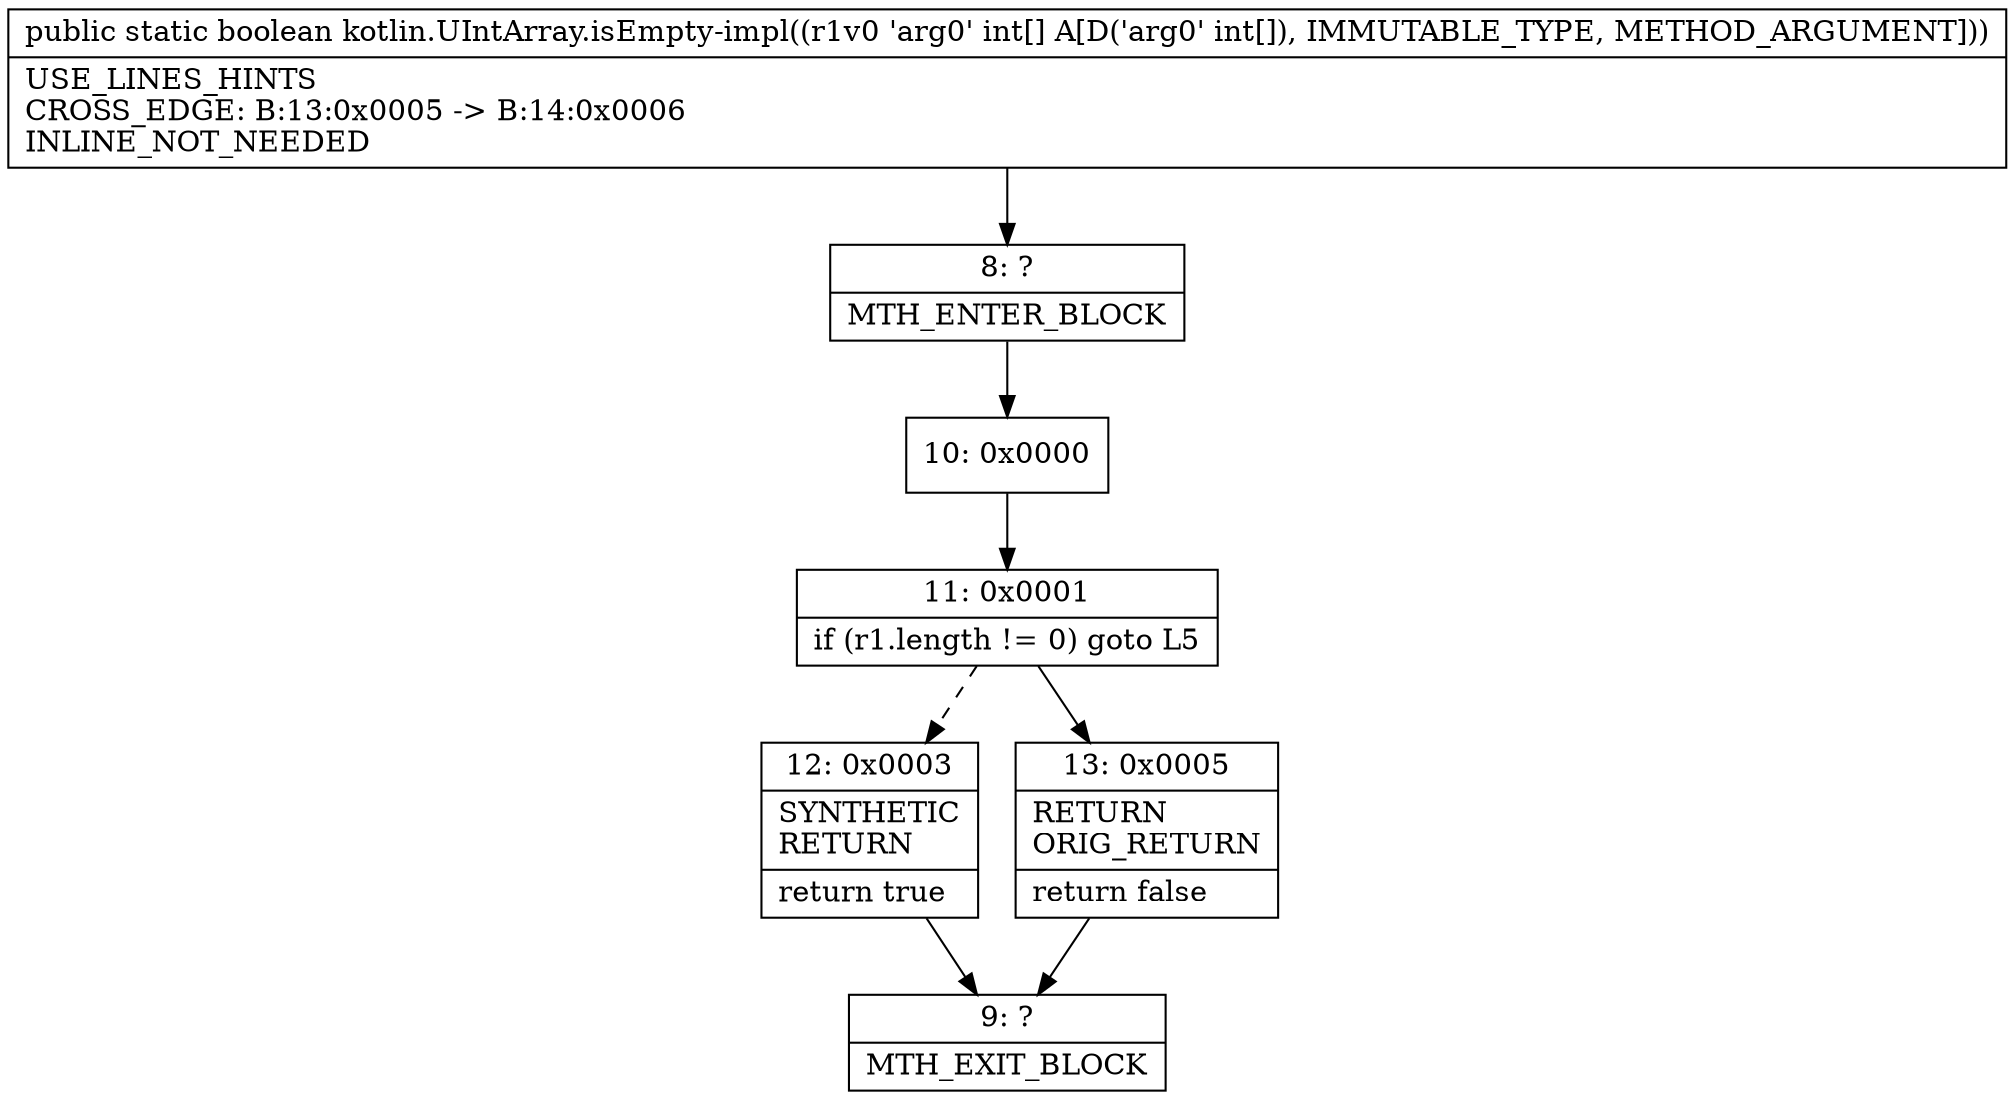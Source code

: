 digraph "CFG forkotlin.UIntArray.isEmpty\-impl([I)Z" {
Node_8 [shape=record,label="{8\:\ ?|MTH_ENTER_BLOCK\l}"];
Node_10 [shape=record,label="{10\:\ 0x0000}"];
Node_11 [shape=record,label="{11\:\ 0x0001|if (r1.length != 0) goto L5\l}"];
Node_12 [shape=record,label="{12\:\ 0x0003|SYNTHETIC\lRETURN\l|return true\l}"];
Node_9 [shape=record,label="{9\:\ ?|MTH_EXIT_BLOCK\l}"];
Node_13 [shape=record,label="{13\:\ 0x0005|RETURN\lORIG_RETURN\l|return false\l}"];
MethodNode[shape=record,label="{public static boolean kotlin.UIntArray.isEmpty\-impl((r1v0 'arg0' int[] A[D('arg0' int[]), IMMUTABLE_TYPE, METHOD_ARGUMENT]))  | USE_LINES_HINTS\lCROSS_EDGE: B:13:0x0005 \-\> B:14:0x0006\lINLINE_NOT_NEEDED\l}"];
MethodNode -> Node_8;Node_8 -> Node_10;
Node_10 -> Node_11;
Node_11 -> Node_12[style=dashed];
Node_11 -> Node_13;
Node_12 -> Node_9;
Node_13 -> Node_9;
}

